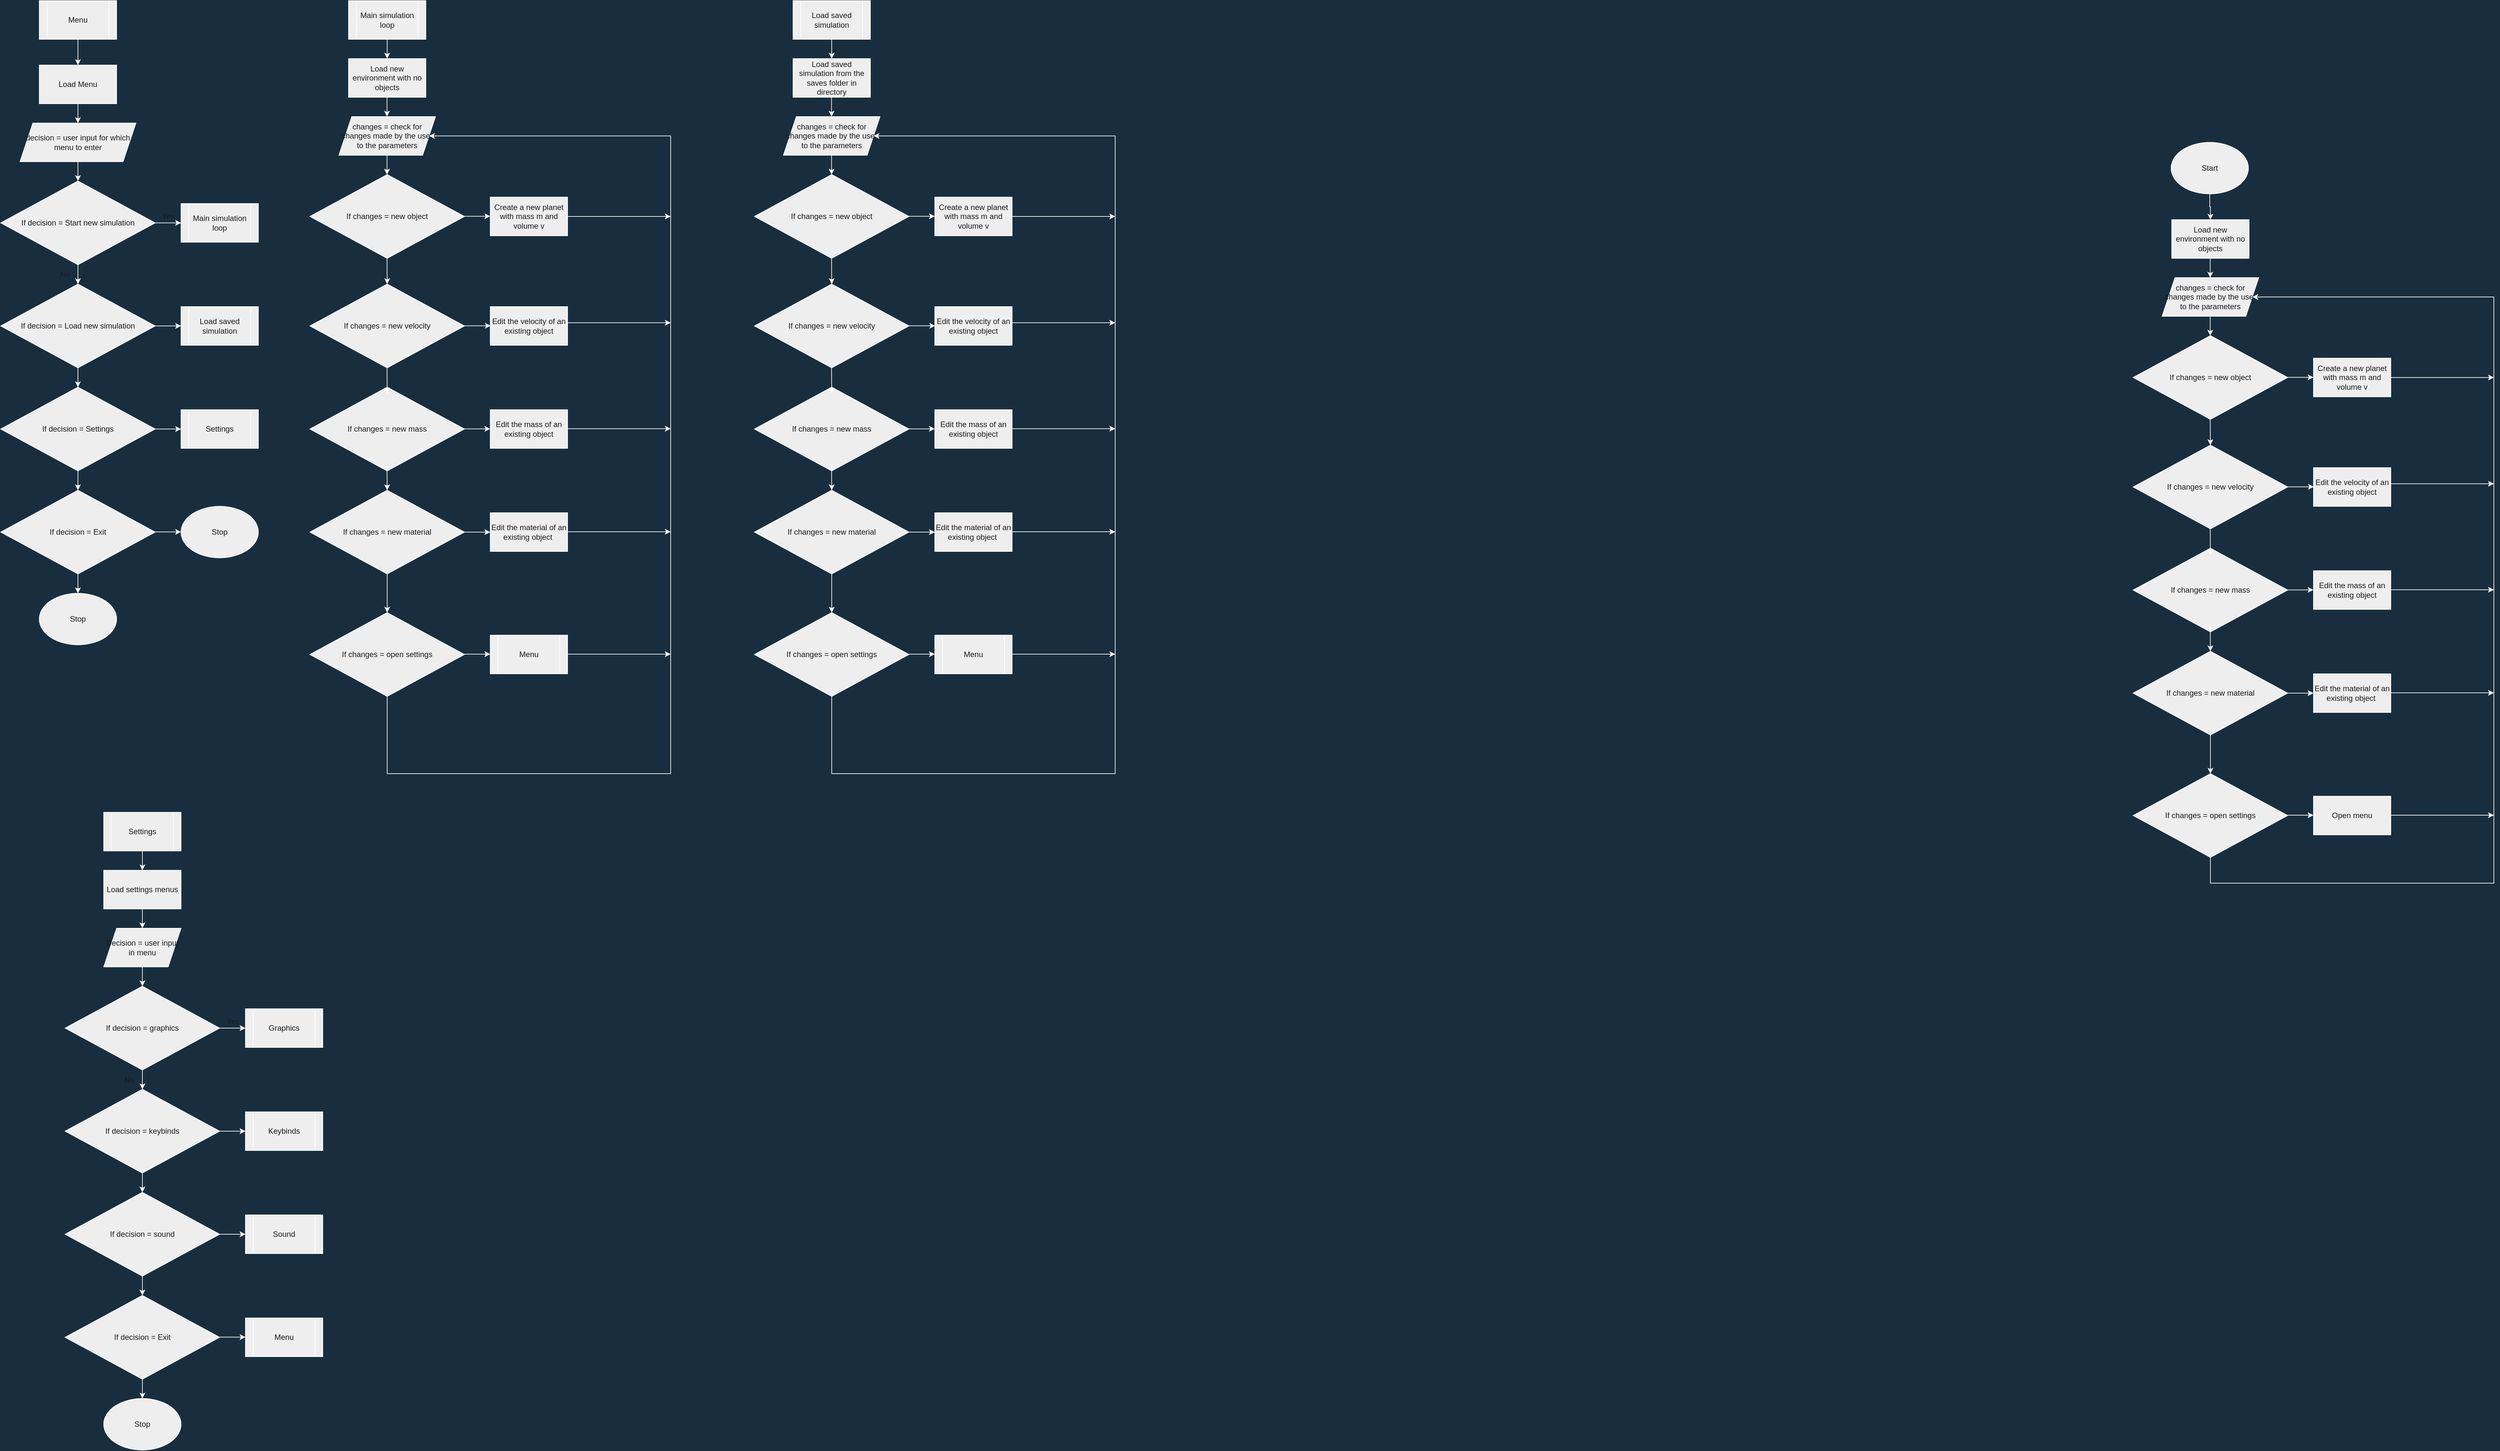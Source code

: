 <mxfile version="21.0.2" type="github">
  <diagram id="bHfhth3OuuMRID4EjOSA" name="Page-1">
    <mxGraphModel dx="1366" dy="750" grid="1" gridSize="10" guides="1" tooltips="1" connect="1" arrows="1" fold="1" page="1" pageScale="1" pageWidth="2339" pageHeight="3300" background="#182E3E" math="0" shadow="0">
      <root>
        <mxCell id="0" />
        <mxCell id="1" parent="0" />
        <mxCell id="kDJT2uJxDYfJFHl3nCD_-2" value="Load Menu" style="whiteSpace=wrap;html=1;labelBackgroundColor=none;fillColor=#EEEEEE;strokeColor=#FFFFFF;fontColor=#1A1A1A;rounded=0;" parent="1" vertex="1">
          <mxGeometry x="140" y="140" width="120" height="60" as="geometry" />
        </mxCell>
        <mxCell id="kDJT2uJxDYfJFHl3nCD_-3" value="" style="endArrow=classic;html=1;rounded=0;exitX=0.5;exitY=1;exitDx=0;exitDy=0;entryX=0.5;entryY=0;entryDx=0;entryDy=0;labelBackgroundColor=none;strokeColor=#FFFFFF;fontColor=default;" parent="1" target="kDJT2uJxDYfJFHl3nCD_-2" edge="1">
          <mxGeometry width="50" height="50" relative="1" as="geometry">
            <mxPoint x="200" y="100" as="sourcePoint" />
            <mxPoint x="540" y="260" as="targetPoint" />
          </mxGeometry>
        </mxCell>
        <mxCell id="kDJT2uJxDYfJFHl3nCD_-5" value="decision = user input for which menu to enter" style="shape=parallelogram;perimeter=parallelogramPerimeter;whiteSpace=wrap;html=1;fixedSize=1;labelBackgroundColor=none;fillColor=#EEEEEE;strokeColor=#FFFFFF;fontColor=#1A1A1A;rounded=0;" parent="1" vertex="1">
          <mxGeometry x="110" y="230" width="180" height="60" as="geometry" />
        </mxCell>
        <mxCell id="kDJT2uJxDYfJFHl3nCD_-6" value="" style="endArrow=classic;html=1;rounded=0;entryX=0.5;entryY=0;entryDx=0;entryDy=0;labelBackgroundColor=none;strokeColor=#FFFFFF;fontColor=default;" parent="1" target="kDJT2uJxDYfJFHl3nCD_-5" edge="1">
          <mxGeometry width="50" height="50" relative="1" as="geometry">
            <mxPoint x="200" y="200" as="sourcePoint" />
            <mxPoint x="250" y="150" as="targetPoint" />
          </mxGeometry>
        </mxCell>
        <mxCell id="kDJT2uJxDYfJFHl3nCD_-7" value="If decision = Start new simulation" style="rhombus;whiteSpace=wrap;html=1;labelBackgroundColor=none;fillColor=#EEEEEE;strokeColor=#FFFFFF;fontColor=#1A1A1A;rounded=0;" parent="1" vertex="1">
          <mxGeometry x="80" y="320" width="240" height="130" as="geometry" />
        </mxCell>
        <mxCell id="kDJT2uJxDYfJFHl3nCD_-8" value="" style="endArrow=classic;html=1;rounded=0;entryX=0.5;entryY=0;entryDx=0;entryDy=0;labelBackgroundColor=none;strokeColor=#FFFFFF;fontColor=default;" parent="1" target="kDJT2uJxDYfJFHl3nCD_-7" edge="1">
          <mxGeometry width="50" height="50" relative="1" as="geometry">
            <mxPoint x="200" y="290" as="sourcePoint" />
            <mxPoint x="320" y="270" as="targetPoint" />
          </mxGeometry>
        </mxCell>
        <mxCell id="kDJT2uJxDYfJFHl3nCD_-10" value="" style="endArrow=classic;html=1;rounded=0;exitX=1;exitY=0.5;exitDx=0;exitDy=0;labelBackgroundColor=none;strokeColor=#FFFFFF;fontColor=default;" parent="1" source="kDJT2uJxDYfJFHl3nCD_-7" edge="1">
          <mxGeometry width="50" height="50" relative="1" as="geometry">
            <mxPoint x="250" y="410" as="sourcePoint" />
            <mxPoint x="360" y="385" as="targetPoint" />
          </mxGeometry>
        </mxCell>
        <mxCell id="kDJT2uJxDYfJFHl3nCD_-11" value="Yes" style="text;html=1;align=center;verticalAlign=middle;resizable=0;points=[];autosize=1;strokeColor=none;fillColor=none;labelBackgroundColor=none;fontColor=#1A1A1A;rounded=0;" parent="1" vertex="1">
          <mxGeometry x="320" y="360" width="40" height="30" as="geometry" />
        </mxCell>
        <mxCell id="kDJT2uJxDYfJFHl3nCD_-12" value="Main simulation loop" style="shape=process;whiteSpace=wrap;html=1;backgroundOutline=1;labelBackgroundColor=none;fillColor=#EEEEEE;strokeColor=#FFFFFF;fontColor=#1A1A1A;rounded=0;" parent="1" vertex="1">
          <mxGeometry x="360" y="355" width="120" height="60" as="geometry" />
        </mxCell>
        <mxCell id="kDJT2uJxDYfJFHl3nCD_-13" value="" style="endArrow=classic;html=1;rounded=0;exitX=0.5;exitY=1;exitDx=0;exitDy=0;labelBackgroundColor=none;strokeColor=#FFFFFF;fontColor=default;" parent="1" source="kDJT2uJxDYfJFHl3nCD_-7" edge="1">
          <mxGeometry width="50" height="50" relative="1" as="geometry">
            <mxPoint x="250" y="470" as="sourcePoint" />
            <mxPoint x="200" y="480" as="targetPoint" />
          </mxGeometry>
        </mxCell>
        <mxCell id="kDJT2uJxDYfJFHl3nCD_-14" value="No" style="text;html=1;strokeColor=none;fillColor=none;align=center;verticalAlign=middle;whiteSpace=wrap;rounded=0;labelBackgroundColor=none;fontColor=#1A1A1A;" parent="1" vertex="1">
          <mxGeometry x="150" y="450" width="60" height="30" as="geometry" />
        </mxCell>
        <mxCell id="kDJT2uJxDYfJFHl3nCD_-15" value="If decision = Load new simulation" style="rhombus;whiteSpace=wrap;html=1;labelBackgroundColor=none;fillColor=#EEEEEE;strokeColor=#FFFFFF;fontColor=#1A1A1A;rounded=0;" parent="1" vertex="1">
          <mxGeometry x="80" y="480" width="240" height="130" as="geometry" />
        </mxCell>
        <mxCell id="kDJT2uJxDYfJFHl3nCD_-17" value="" style="endArrow=classic;html=1;rounded=0;exitX=1;exitY=0.5;exitDx=0;exitDy=0;labelBackgroundColor=none;strokeColor=#FFFFFF;fontColor=default;" parent="1" source="kDJT2uJxDYfJFHl3nCD_-15" edge="1">
          <mxGeometry width="50" height="50" relative="1" as="geometry">
            <mxPoint x="180" y="510" as="sourcePoint" />
            <mxPoint x="360" y="545" as="targetPoint" />
          </mxGeometry>
        </mxCell>
        <mxCell id="kDJT2uJxDYfJFHl3nCD_-18" value="Load saved simulation" style="shape=process;whiteSpace=wrap;html=1;backgroundOutline=1;labelBackgroundColor=none;fillColor=#EEEEEE;strokeColor=#FFFFFF;fontColor=#1A1A1A;rounded=0;" parent="1" vertex="1">
          <mxGeometry x="360" y="515" width="120" height="60" as="geometry" />
        </mxCell>
        <mxCell id="kDJT2uJxDYfJFHl3nCD_-19" value="" style="endArrow=classic;html=1;rounded=0;exitX=0.5;exitY=1;exitDx=0;exitDy=0;labelBackgroundColor=none;strokeColor=#FFFFFF;fontColor=default;" parent="1" source="kDJT2uJxDYfJFHl3nCD_-15" edge="1">
          <mxGeometry width="50" height="50" relative="1" as="geometry">
            <mxPoint x="210" y="620" as="sourcePoint" />
            <mxPoint x="200" y="640" as="targetPoint" />
          </mxGeometry>
        </mxCell>
        <mxCell id="kDJT2uJxDYfJFHl3nCD_-20" value="If decision = Settings" style="rhombus;whiteSpace=wrap;html=1;labelBackgroundColor=none;fillColor=#EEEEEE;strokeColor=#FFFFFF;fontColor=#1A1A1A;rounded=0;" parent="1" vertex="1">
          <mxGeometry x="80" y="640" width="240" height="130" as="geometry" />
        </mxCell>
        <mxCell id="kDJT2uJxDYfJFHl3nCD_-21" value="" style="endArrow=classic;html=1;rounded=0;exitX=1;exitY=0.5;exitDx=0;exitDy=0;labelBackgroundColor=none;strokeColor=#FFFFFF;fontColor=default;" parent="1" source="kDJT2uJxDYfJFHl3nCD_-20" edge="1">
          <mxGeometry width="50" height="50" relative="1" as="geometry">
            <mxPoint x="250" y="590" as="sourcePoint" />
            <mxPoint x="360" y="705" as="targetPoint" />
          </mxGeometry>
        </mxCell>
        <mxCell id="kDJT2uJxDYfJFHl3nCD_-22" value="Menu" style="shape=process;whiteSpace=wrap;html=1;backgroundOutline=1;labelBackgroundColor=none;fillColor=#EEEEEE;strokeColor=#FFFFFF;fontColor=#1A1A1A;rounded=0;" parent="1" vertex="1">
          <mxGeometry x="140" y="40" width="120" height="60" as="geometry" />
        </mxCell>
        <mxCell id="kDJT2uJxDYfJFHl3nCD_-23" value="Settings" style="shape=process;whiteSpace=wrap;html=1;backgroundOutline=1;labelBackgroundColor=none;fillColor=#EEEEEE;strokeColor=#FFFFFF;fontColor=#1A1A1A;rounded=0;" parent="1" vertex="1">
          <mxGeometry x="360" y="675" width="120" height="60" as="geometry" />
        </mxCell>
        <mxCell id="kDJT2uJxDYfJFHl3nCD_-24" value="" style="endArrow=classic;html=1;rounded=0;exitX=0.5;exitY=1;exitDx=0;exitDy=0;labelBackgroundColor=none;strokeColor=#FFFFFF;fontColor=default;" parent="1" source="kDJT2uJxDYfJFHl3nCD_-20" edge="1">
          <mxGeometry width="50" height="50" relative="1" as="geometry">
            <mxPoint x="320" y="770" as="sourcePoint" />
            <mxPoint x="200" y="800" as="targetPoint" />
          </mxGeometry>
        </mxCell>
        <mxCell id="kDJT2uJxDYfJFHl3nCD_-25" value="If decision = Exit" style="rhombus;whiteSpace=wrap;html=1;labelBackgroundColor=none;fillColor=#EEEEEE;strokeColor=#FFFFFF;fontColor=#1A1A1A;rounded=0;" parent="1" vertex="1">
          <mxGeometry x="80" y="800" width="240" height="130" as="geometry" />
        </mxCell>
        <mxCell id="kDJT2uJxDYfJFHl3nCD_-26" value="" style="endArrow=classic;html=1;rounded=0;exitX=1;exitY=0.5;exitDx=0;exitDy=0;labelBackgroundColor=none;strokeColor=#FFFFFF;fontColor=default;" parent="1" edge="1">
          <mxGeometry width="50" height="50" relative="1" as="geometry">
            <mxPoint x="320" y="864.69" as="sourcePoint" />
            <mxPoint x="360" y="864.69" as="targetPoint" />
          </mxGeometry>
        </mxCell>
        <mxCell id="kDJT2uJxDYfJFHl3nCD_-27" value="" style="endArrow=classic;html=1;rounded=0;exitX=0.5;exitY=1;exitDx=0;exitDy=0;labelBackgroundColor=none;strokeColor=#FFFFFF;fontColor=default;" parent="1" source="kDJT2uJxDYfJFHl3nCD_-25" edge="1">
          <mxGeometry width="50" height="50" relative="1" as="geometry">
            <mxPoint x="320" y="1000" as="sourcePoint" />
            <mxPoint x="200" y="960" as="targetPoint" />
          </mxGeometry>
        </mxCell>
        <mxCell id="kDJT2uJxDYfJFHl3nCD_-28" value="Stop" style="ellipse;whiteSpace=wrap;html=1;labelBackgroundColor=none;fillColor=#EEEEEE;strokeColor=#FFFFFF;fontColor=#1A1A1A;rounded=0;" parent="1" vertex="1">
          <mxGeometry x="360" y="825" width="120" height="80" as="geometry" />
        </mxCell>
        <mxCell id="kDJT2uJxDYfJFHl3nCD_-29" value="Stop" style="ellipse;whiteSpace=wrap;html=1;labelBackgroundColor=none;fillColor=#EEEEEE;strokeColor=#FFFFFF;fontColor=#1A1A1A;rounded=0;" parent="1" vertex="1">
          <mxGeometry x="140" y="960" width="120" height="80" as="geometry" />
        </mxCell>
        <mxCell id="kDJT2uJxDYfJFHl3nCD_-30" value="Main simulation loop" style="shape=process;whiteSpace=wrap;html=1;backgroundOutline=1;labelBackgroundColor=none;fillColor=#EEEEEE;strokeColor=#FFFFFF;fontColor=#1A1A1A;rounded=0;" parent="1" vertex="1">
          <mxGeometry x="620" y="40" width="120" height="60" as="geometry" />
        </mxCell>
        <mxCell id="kDJT2uJxDYfJFHl3nCD_-31" value="Load new environment with no objects" style="whiteSpace=wrap;html=1;labelBackgroundColor=none;fillColor=#EEEEEE;strokeColor=#FFFFFF;fontColor=#1A1A1A;rounded=0;" parent="1" vertex="1">
          <mxGeometry x="620" y="130" width="120" height="60" as="geometry" />
        </mxCell>
        <mxCell id="kDJT2uJxDYfJFHl3nCD_-34" value="changes = check for changes made by the user to the parameters" style="shape=parallelogram;perimeter=parallelogramPerimeter;whiteSpace=wrap;html=1;fixedSize=1;labelBackgroundColor=none;fillColor=#EEEEEE;strokeColor=#FFFFFF;fontColor=#1A1A1A;rounded=0;" parent="1" vertex="1">
          <mxGeometry x="605" y="220" width="150" height="60" as="geometry" />
        </mxCell>
        <mxCell id="kDJT2uJxDYfJFHl3nCD_-35" value="If changes = new object" style="rhombus;whiteSpace=wrap;html=1;labelBackgroundColor=none;fillColor=#EEEEEE;strokeColor=#FFFFFF;fontColor=#1A1A1A;rounded=0;" parent="1" vertex="1">
          <mxGeometry x="560" y="310" width="240" height="130" as="geometry" />
        </mxCell>
        <mxCell id="kDJT2uJxDYfJFHl3nCD_-36" value="Create a new planet with mass m and volume v" style="rounded=0;whiteSpace=wrap;html=1;labelBackgroundColor=none;fillColor=#EEEEEE;strokeColor=#FFFFFF;fontColor=#1A1A1A;" parent="1" vertex="1">
          <mxGeometry x="840" y="345" width="120" height="60" as="geometry" />
        </mxCell>
        <mxCell id="kDJT2uJxDYfJFHl3nCD_-37" value="If changes = new mass" style="rhombus;whiteSpace=wrap;html=1;labelBackgroundColor=none;fillColor=#EEEEEE;strokeColor=#FFFFFF;fontColor=#1A1A1A;rounded=0;" parent="1" vertex="1">
          <mxGeometry x="560" y="640" width="240" height="130" as="geometry" />
        </mxCell>
        <mxCell id="kDJT2uJxDYfJFHl3nCD_-38" value="Edit the velocity of an existing object" style="rounded=0;whiteSpace=wrap;html=1;labelBackgroundColor=none;fillColor=#EEEEEE;strokeColor=#FFFFFF;fontColor=#1A1A1A;" parent="1" vertex="1">
          <mxGeometry x="840" y="515" width="120" height="60" as="geometry" />
        </mxCell>
        <mxCell id="bR8AsfsdRCAZW9vsdPxq-1" value="If changes = new velocity" style="rhombus;whiteSpace=wrap;html=1;labelBackgroundColor=none;fillColor=#EEEEEE;strokeColor=#FFFFFF;fontColor=#1A1A1A;rounded=0;" parent="1" vertex="1">
          <mxGeometry x="560" y="480" width="240" height="130" as="geometry" />
        </mxCell>
        <mxCell id="bR8AsfsdRCAZW9vsdPxq-2" value="Edit the mass of an existing object" style="rounded=0;whiteSpace=wrap;html=1;labelBackgroundColor=none;fillColor=#EEEEEE;strokeColor=#FFFFFF;fontColor=#1A1A1A;" parent="1" vertex="1">
          <mxGeometry x="840" y="675" width="120" height="60" as="geometry" />
        </mxCell>
        <mxCell id="bR8AsfsdRCAZW9vsdPxq-3" value="If changes = new material" style="rhombus;whiteSpace=wrap;html=1;labelBackgroundColor=none;fillColor=#EEEEEE;strokeColor=#FFFFFF;fontColor=#1A1A1A;rounded=0;" parent="1" vertex="1">
          <mxGeometry x="560" y="800" width="240" height="130" as="geometry" />
        </mxCell>
        <mxCell id="bR8AsfsdRCAZW9vsdPxq-4" value="Edit the material of an existing object&amp;nbsp;" style="rounded=0;whiteSpace=wrap;html=1;labelBackgroundColor=none;fillColor=#EEEEEE;strokeColor=#FFFFFF;fontColor=#1A1A1A;" parent="1" vertex="1">
          <mxGeometry x="840" y="835" width="120" height="60" as="geometry" />
        </mxCell>
        <mxCell id="bR8AsfsdRCAZW9vsdPxq-5" value="" style="endArrow=classic;html=1;rounded=0;exitX=0.5;exitY=1;exitDx=0;exitDy=0;entryX=0.5;entryY=0;entryDx=0;entryDy=0;labelBackgroundColor=none;strokeColor=#FFFFFF;fontColor=default;" parent="1" source="kDJT2uJxDYfJFHl3nCD_-30" target="kDJT2uJxDYfJFHl3nCD_-31" edge="1">
          <mxGeometry width="50" height="50" relative="1" as="geometry">
            <mxPoint x="660" y="260" as="sourcePoint" />
            <mxPoint x="710" y="210" as="targetPoint" />
          </mxGeometry>
        </mxCell>
        <mxCell id="bR8AsfsdRCAZW9vsdPxq-6" value="" style="endArrow=classic;html=1;rounded=0;exitX=0.5;exitY=1;exitDx=0;exitDy=0;entryX=0.5;entryY=0;entryDx=0;entryDy=0;labelBackgroundColor=none;strokeColor=#FFFFFF;fontColor=default;" parent="1" edge="1">
          <mxGeometry width="50" height="50" relative="1" as="geometry">
            <mxPoint x="679.71" y="190" as="sourcePoint" />
            <mxPoint x="679.71" y="220" as="targetPoint" />
          </mxGeometry>
        </mxCell>
        <mxCell id="bR8AsfsdRCAZW9vsdPxq-15" value="" style="endArrow=classic;html=1;rounded=0;exitX=0.5;exitY=1;exitDx=0;exitDy=0;entryX=0.5;entryY=0;entryDx=0;entryDy=0;labelBackgroundColor=none;strokeColor=#FFFFFF;fontColor=default;" parent="1" edge="1">
          <mxGeometry width="50" height="50" relative="1" as="geometry">
            <mxPoint x="679.71" y="280" as="sourcePoint" />
            <mxPoint x="679.71" y="310" as="targetPoint" />
          </mxGeometry>
        </mxCell>
        <mxCell id="bR8AsfsdRCAZW9vsdPxq-16" value="" style="endArrow=classic;html=1;rounded=0;exitX=0.5;exitY=1;exitDx=0;exitDy=0;entryX=0.5;entryY=0;entryDx=0;entryDy=0;labelBackgroundColor=none;strokeColor=#FFFFFF;fontColor=default;" parent="1" target="bR8AsfsdRCAZW9vsdPxq-1" edge="1">
          <mxGeometry width="50" height="50" relative="1" as="geometry">
            <mxPoint x="679.71" y="440" as="sourcePoint" />
            <mxPoint x="679.71" y="470" as="targetPoint" />
          </mxGeometry>
        </mxCell>
        <mxCell id="bR8AsfsdRCAZW9vsdPxq-23" value="" style="endArrow=classic;html=1;rounded=0;exitX=0.5;exitY=1;exitDx=0;exitDy=0;entryX=0.5;entryY=0;entryDx=0;entryDy=0;labelBackgroundColor=none;strokeColor=#FFFFFF;fontColor=default;" parent="1" edge="1">
          <mxGeometry width="50" height="50" relative="1" as="geometry">
            <mxPoint x="679.71" y="610" as="sourcePoint" />
            <mxPoint x="680" y="650" as="targetPoint" />
          </mxGeometry>
        </mxCell>
        <mxCell id="bR8AsfsdRCAZW9vsdPxq-24" value="" style="endArrow=classic;html=1;rounded=0;exitX=0.5;exitY=1;exitDx=0;exitDy=0;entryX=0.5;entryY=0;entryDx=0;entryDy=0;labelBackgroundColor=none;strokeColor=#FFFFFF;fontColor=default;" parent="1" edge="1">
          <mxGeometry width="50" height="50" relative="1" as="geometry">
            <mxPoint x="679.71" y="760" as="sourcePoint" />
            <mxPoint x="680" y="800" as="targetPoint" />
          </mxGeometry>
        </mxCell>
        <mxCell id="bR8AsfsdRCAZW9vsdPxq-25" value="" style="endArrow=classic;html=1;rounded=0;exitX=0.5;exitY=1;exitDx=0;exitDy=0;entryX=0;entryY=0.5;entryDx=0;entryDy=0;labelBackgroundColor=none;strokeColor=#FFFFFF;fontColor=default;" parent="1" target="bR8AsfsdRCAZW9vsdPxq-4" edge="1">
          <mxGeometry width="50" height="50" relative="1" as="geometry">
            <mxPoint x="799.37" y="865" as="sourcePoint" />
            <mxPoint x="799.66" y="905" as="targetPoint" />
          </mxGeometry>
        </mxCell>
        <mxCell id="bR8AsfsdRCAZW9vsdPxq-26" value="" style="endArrow=classic;html=1;rounded=0;exitX=0.5;exitY=1;exitDx=0;exitDy=0;entryX=0;entryY=0.5;entryDx=0;entryDy=0;labelBackgroundColor=none;strokeColor=#FFFFFF;fontColor=default;" parent="1" edge="1">
          <mxGeometry width="50" height="50" relative="1" as="geometry">
            <mxPoint x="799.37" y="704.69" as="sourcePoint" />
            <mxPoint x="840" y="704.69" as="targetPoint" />
          </mxGeometry>
        </mxCell>
        <mxCell id="bR8AsfsdRCAZW9vsdPxq-27" value="" style="endArrow=classic;html=1;rounded=0;exitX=0.5;exitY=1;exitDx=0;exitDy=0;entryX=0;entryY=0.5;entryDx=0;entryDy=0;labelBackgroundColor=none;strokeColor=#FFFFFF;fontColor=default;" parent="1" edge="1">
          <mxGeometry width="50" height="50" relative="1" as="geometry">
            <mxPoint x="800" y="544.69" as="sourcePoint" />
            <mxPoint x="840.63" y="544.69" as="targetPoint" />
          </mxGeometry>
        </mxCell>
        <mxCell id="bR8AsfsdRCAZW9vsdPxq-28" value="" style="endArrow=classic;html=1;rounded=0;exitX=0.5;exitY=1;exitDx=0;exitDy=0;entryX=0;entryY=0.5;entryDx=0;entryDy=0;labelBackgroundColor=none;strokeColor=#FFFFFF;fontColor=default;" parent="1" edge="1">
          <mxGeometry width="50" height="50" relative="1" as="geometry">
            <mxPoint x="799.37" y="374.69" as="sourcePoint" />
            <mxPoint x="840" y="374.69" as="targetPoint" />
          </mxGeometry>
        </mxCell>
        <mxCell id="bR8AsfsdRCAZW9vsdPxq-29" value="" style="endArrow=classic;html=1;rounded=0;entryX=1;entryY=0.5;entryDx=0;entryDy=0;labelBackgroundColor=none;strokeColor=#FFFFFF;fontColor=default;exitX=0.5;exitY=1;exitDx=0;exitDy=0;" parent="1" source="bR8AsfsdRCAZW9vsdPxq-34" target="kDJT2uJxDYfJFHl3nCD_-34" edge="1">
          <mxGeometry width="50" height="50" relative="1" as="geometry">
            <mxPoint x="680" y="1180" as="sourcePoint" />
            <mxPoint x="1120" y="250" as="targetPoint" />
            <Array as="points">
              <mxPoint x="680" y="1240" />
              <mxPoint x="1120" y="1240" />
              <mxPoint x="1120" y="250" />
            </Array>
          </mxGeometry>
        </mxCell>
        <mxCell id="bR8AsfsdRCAZW9vsdPxq-30" value="" style="endArrow=classic;html=1;rounded=0;exitX=1;exitY=0.5;exitDx=0;exitDy=0;labelBackgroundColor=none;strokeColor=#FFFFFF;fontColor=default;" parent="1" source="kDJT2uJxDYfJFHl3nCD_-36" edge="1">
          <mxGeometry width="50" height="50" relative="1" as="geometry">
            <mxPoint x="970" y="470" as="sourcePoint" />
            <mxPoint x="1120" y="375" as="targetPoint" />
          </mxGeometry>
        </mxCell>
        <mxCell id="bR8AsfsdRCAZW9vsdPxq-31" value="" style="endArrow=classic;html=1;rounded=0;exitX=1;exitY=0.5;exitDx=0;exitDy=0;labelBackgroundColor=none;strokeColor=#FFFFFF;fontColor=default;" parent="1" edge="1">
          <mxGeometry width="50" height="50" relative="1" as="geometry">
            <mxPoint x="960" y="540" as="sourcePoint" />
            <mxPoint x="1120" y="540" as="targetPoint" />
          </mxGeometry>
        </mxCell>
        <mxCell id="bR8AsfsdRCAZW9vsdPxq-32" value="" style="endArrow=classic;html=1;rounded=0;exitX=1;exitY=0.5;exitDx=0;exitDy=0;labelBackgroundColor=none;strokeColor=#FFFFFF;fontColor=default;" parent="1" edge="1">
          <mxGeometry width="50" height="50" relative="1" as="geometry">
            <mxPoint x="960" y="704.5" as="sourcePoint" />
            <mxPoint x="1120" y="704.5" as="targetPoint" />
          </mxGeometry>
        </mxCell>
        <mxCell id="bR8AsfsdRCAZW9vsdPxq-33" value="" style="endArrow=classic;html=1;rounded=0;exitX=1;exitY=0.5;exitDx=0;exitDy=0;labelBackgroundColor=none;strokeColor=#FFFFFF;fontColor=default;" parent="1" edge="1">
          <mxGeometry width="50" height="50" relative="1" as="geometry">
            <mxPoint x="960" y="864.5" as="sourcePoint" />
            <mxPoint x="1120" y="864.5" as="targetPoint" />
          </mxGeometry>
        </mxCell>
        <mxCell id="bR8AsfsdRCAZW9vsdPxq-34" value="If changes = open settings" style="rhombus;whiteSpace=wrap;html=1;labelBackgroundColor=none;fillColor=#EEEEEE;strokeColor=#FFFFFF;fontColor=#1A1A1A;rounded=0;" parent="1" vertex="1">
          <mxGeometry x="560" y="990" width="240" height="130" as="geometry" />
        </mxCell>
        <mxCell id="bR8AsfsdRCAZW9vsdPxq-35" value="" style="endArrow=classic;html=1;rounded=0;strokeColor=#FFFFFF;fontColor=default;exitX=0.5;exitY=1;exitDx=0;exitDy=0;entryX=0.5;entryY=0;entryDx=0;entryDy=0;labelBackgroundColor=none;" parent="1" source="bR8AsfsdRCAZW9vsdPxq-3" target="bR8AsfsdRCAZW9vsdPxq-34" edge="1">
          <mxGeometry width="50" height="50" relative="1" as="geometry">
            <mxPoint x="710" y="1000" as="sourcePoint" />
            <mxPoint x="760" y="950" as="targetPoint" />
          </mxGeometry>
        </mxCell>
        <mxCell id="bR8AsfsdRCAZW9vsdPxq-37" value="Menu" style="shape=process;whiteSpace=wrap;html=1;backgroundOutline=1;strokeColor=#FFFFFF;fontColor=#1A1A1A;fillColor=#EEEEEE;rounded=0;labelBackgroundColor=none;" parent="1" vertex="1">
          <mxGeometry x="840" y="1025" width="120" height="60" as="geometry" />
        </mxCell>
        <mxCell id="bR8AsfsdRCAZW9vsdPxq-38" value="" style="endArrow=classic;html=1;rounded=0;exitX=0.5;exitY=1;exitDx=0;exitDy=0;entryX=0;entryY=0.5;entryDx=0;entryDy=0;labelBackgroundColor=none;strokeColor=#FFFFFF;fontColor=default;" parent="1" edge="1">
          <mxGeometry width="50" height="50" relative="1" as="geometry">
            <mxPoint x="799.37" y="1054.52" as="sourcePoint" />
            <mxPoint x="840" y="1054.52" as="targetPoint" />
          </mxGeometry>
        </mxCell>
        <mxCell id="bR8AsfsdRCAZW9vsdPxq-39" value="" style="endArrow=classic;html=1;rounded=0;exitX=1;exitY=0.5;exitDx=0;exitDy=0;labelBackgroundColor=none;strokeColor=#FFFFFF;fontColor=default;" parent="1" edge="1">
          <mxGeometry width="50" height="50" relative="1" as="geometry">
            <mxPoint x="960" y="1054.52" as="sourcePoint" />
            <mxPoint x="1120" y="1054.52" as="targetPoint" />
          </mxGeometry>
        </mxCell>
        <mxCell id="bR8AsfsdRCAZW9vsdPxq-40" value="Load saved simulation" style="shape=process;whiteSpace=wrap;html=1;backgroundOutline=1;labelBackgroundColor=none;fillColor=#EEEEEE;strokeColor=#FFFFFF;fontColor=#1A1A1A;rounded=0;" parent="1" vertex="1">
          <mxGeometry x="1310" y="40" width="120" height="60" as="geometry" />
        </mxCell>
        <mxCell id="bR8AsfsdRCAZW9vsdPxq-41" value="Load saved simulation from the saves folder in directory" style="whiteSpace=wrap;html=1;labelBackgroundColor=none;fillColor=#EEEEEE;strokeColor=#FFFFFF;fontColor=#1A1A1A;rounded=0;" parent="1" vertex="1">
          <mxGeometry x="1310" y="130" width="120" height="60" as="geometry" />
        </mxCell>
        <mxCell id="bR8AsfsdRCAZW9vsdPxq-42" value="changes = check for changes made by the user to the parameters" style="shape=parallelogram;perimeter=parallelogramPerimeter;whiteSpace=wrap;html=1;fixedSize=1;labelBackgroundColor=none;fillColor=#EEEEEE;strokeColor=#FFFFFF;fontColor=#1A1A1A;rounded=0;" parent="1" vertex="1">
          <mxGeometry x="1295" y="220" width="150" height="60" as="geometry" />
        </mxCell>
        <mxCell id="bR8AsfsdRCAZW9vsdPxq-43" value="If changes = new object" style="rhombus;whiteSpace=wrap;html=1;labelBackgroundColor=none;fillColor=#EEEEEE;strokeColor=#FFFFFF;fontColor=#1A1A1A;rounded=0;" parent="1" vertex="1">
          <mxGeometry x="1250" y="310" width="240" height="130" as="geometry" />
        </mxCell>
        <mxCell id="bR8AsfsdRCAZW9vsdPxq-44" value="Create a new planet with mass m and volume v" style="rounded=0;whiteSpace=wrap;html=1;labelBackgroundColor=none;fillColor=#EEEEEE;strokeColor=#FFFFFF;fontColor=#1A1A1A;" parent="1" vertex="1">
          <mxGeometry x="1530" y="345" width="120" height="60" as="geometry" />
        </mxCell>
        <mxCell id="bR8AsfsdRCAZW9vsdPxq-45" value="If changes = new mass" style="rhombus;whiteSpace=wrap;html=1;labelBackgroundColor=none;fillColor=#EEEEEE;strokeColor=#FFFFFF;fontColor=#1A1A1A;rounded=0;" parent="1" vertex="1">
          <mxGeometry x="1250" y="640" width="240" height="130" as="geometry" />
        </mxCell>
        <mxCell id="bR8AsfsdRCAZW9vsdPxq-46" value="Edit the velocity of an existing object" style="rounded=0;whiteSpace=wrap;html=1;labelBackgroundColor=none;fillColor=#EEEEEE;strokeColor=#FFFFFF;fontColor=#1A1A1A;" parent="1" vertex="1">
          <mxGeometry x="1530" y="515" width="120" height="60" as="geometry" />
        </mxCell>
        <mxCell id="bR8AsfsdRCAZW9vsdPxq-47" value="If changes = new velocity" style="rhombus;whiteSpace=wrap;html=1;labelBackgroundColor=none;fillColor=#EEEEEE;strokeColor=#FFFFFF;fontColor=#1A1A1A;rounded=0;" parent="1" vertex="1">
          <mxGeometry x="1250" y="480" width="240" height="130" as="geometry" />
        </mxCell>
        <mxCell id="bR8AsfsdRCAZW9vsdPxq-48" value="Edit the mass of an existing object" style="rounded=0;whiteSpace=wrap;html=1;labelBackgroundColor=none;fillColor=#EEEEEE;strokeColor=#FFFFFF;fontColor=#1A1A1A;" parent="1" vertex="1">
          <mxGeometry x="1530" y="675" width="120" height="60" as="geometry" />
        </mxCell>
        <mxCell id="bR8AsfsdRCAZW9vsdPxq-49" value="If changes = new material" style="rhombus;whiteSpace=wrap;html=1;labelBackgroundColor=none;fillColor=#EEEEEE;strokeColor=#FFFFFF;fontColor=#1A1A1A;rounded=0;" parent="1" vertex="1">
          <mxGeometry x="1250" y="800" width="240" height="130" as="geometry" />
        </mxCell>
        <mxCell id="bR8AsfsdRCAZW9vsdPxq-50" value="Edit the material of an existing object&amp;nbsp;" style="rounded=0;whiteSpace=wrap;html=1;labelBackgroundColor=none;fillColor=#EEEEEE;strokeColor=#FFFFFF;fontColor=#1A1A1A;" parent="1" vertex="1">
          <mxGeometry x="1530" y="835" width="120" height="60" as="geometry" />
        </mxCell>
        <mxCell id="bR8AsfsdRCAZW9vsdPxq-51" value="" style="endArrow=classic;html=1;rounded=0;exitX=0.5;exitY=1;exitDx=0;exitDy=0;entryX=0.5;entryY=0;entryDx=0;entryDy=0;labelBackgroundColor=none;strokeColor=#FFFFFF;fontColor=default;" parent="1" source="bR8AsfsdRCAZW9vsdPxq-40" target="bR8AsfsdRCAZW9vsdPxq-41" edge="1">
          <mxGeometry width="50" height="50" relative="1" as="geometry">
            <mxPoint x="1350" y="260" as="sourcePoint" />
            <mxPoint x="1400" y="210" as="targetPoint" />
          </mxGeometry>
        </mxCell>
        <mxCell id="bR8AsfsdRCAZW9vsdPxq-52" value="" style="endArrow=classic;html=1;rounded=0;exitX=0.5;exitY=1;exitDx=0;exitDy=0;entryX=0.5;entryY=0;entryDx=0;entryDy=0;labelBackgroundColor=none;strokeColor=#FFFFFF;fontColor=default;" parent="1" edge="1">
          <mxGeometry width="50" height="50" relative="1" as="geometry">
            <mxPoint x="1369.71" y="190" as="sourcePoint" />
            <mxPoint x="1369.71" y="220" as="targetPoint" />
          </mxGeometry>
        </mxCell>
        <mxCell id="bR8AsfsdRCAZW9vsdPxq-53" value="" style="endArrow=classic;html=1;rounded=0;exitX=0.5;exitY=1;exitDx=0;exitDy=0;entryX=0.5;entryY=0;entryDx=0;entryDy=0;labelBackgroundColor=none;strokeColor=#FFFFFF;fontColor=default;" parent="1" edge="1">
          <mxGeometry width="50" height="50" relative="1" as="geometry">
            <mxPoint x="1369.71" y="280" as="sourcePoint" />
            <mxPoint x="1369.71" y="310" as="targetPoint" />
          </mxGeometry>
        </mxCell>
        <mxCell id="bR8AsfsdRCAZW9vsdPxq-54" value="" style="endArrow=classic;html=1;rounded=0;exitX=0.5;exitY=1;exitDx=0;exitDy=0;entryX=0.5;entryY=0;entryDx=0;entryDy=0;labelBackgroundColor=none;strokeColor=#FFFFFF;fontColor=default;" parent="1" target="bR8AsfsdRCAZW9vsdPxq-47" edge="1">
          <mxGeometry width="50" height="50" relative="1" as="geometry">
            <mxPoint x="1369.71" y="440" as="sourcePoint" />
            <mxPoint x="1369.71" y="470" as="targetPoint" />
          </mxGeometry>
        </mxCell>
        <mxCell id="bR8AsfsdRCAZW9vsdPxq-55" value="" style="endArrow=classic;html=1;rounded=0;exitX=0.5;exitY=1;exitDx=0;exitDy=0;entryX=0.5;entryY=0;entryDx=0;entryDy=0;labelBackgroundColor=none;strokeColor=#FFFFFF;fontColor=default;" parent="1" edge="1">
          <mxGeometry width="50" height="50" relative="1" as="geometry">
            <mxPoint x="1369.71" y="610" as="sourcePoint" />
            <mxPoint x="1370" y="650" as="targetPoint" />
          </mxGeometry>
        </mxCell>
        <mxCell id="bR8AsfsdRCAZW9vsdPxq-56" value="" style="endArrow=classic;html=1;rounded=0;exitX=0.5;exitY=1;exitDx=0;exitDy=0;entryX=0.5;entryY=0;entryDx=0;entryDy=0;labelBackgroundColor=none;strokeColor=#FFFFFF;fontColor=default;" parent="1" edge="1">
          <mxGeometry width="50" height="50" relative="1" as="geometry">
            <mxPoint x="1369.71" y="760" as="sourcePoint" />
            <mxPoint x="1370" y="800" as="targetPoint" />
          </mxGeometry>
        </mxCell>
        <mxCell id="bR8AsfsdRCAZW9vsdPxq-57" value="" style="endArrow=classic;html=1;rounded=0;exitX=0.5;exitY=1;exitDx=0;exitDy=0;entryX=0;entryY=0.5;entryDx=0;entryDy=0;labelBackgroundColor=none;strokeColor=#FFFFFF;fontColor=default;" parent="1" target="bR8AsfsdRCAZW9vsdPxq-50" edge="1">
          <mxGeometry width="50" height="50" relative="1" as="geometry">
            <mxPoint x="1489.37" y="865" as="sourcePoint" />
            <mxPoint x="1489.66" y="905" as="targetPoint" />
          </mxGeometry>
        </mxCell>
        <mxCell id="bR8AsfsdRCAZW9vsdPxq-58" value="" style="endArrow=classic;html=1;rounded=0;exitX=0.5;exitY=1;exitDx=0;exitDy=0;entryX=0;entryY=0.5;entryDx=0;entryDy=0;labelBackgroundColor=none;strokeColor=#FFFFFF;fontColor=default;" parent="1" edge="1">
          <mxGeometry width="50" height="50" relative="1" as="geometry">
            <mxPoint x="1489.37" y="704.69" as="sourcePoint" />
            <mxPoint x="1530" y="704.69" as="targetPoint" />
          </mxGeometry>
        </mxCell>
        <mxCell id="bR8AsfsdRCAZW9vsdPxq-59" value="" style="endArrow=classic;html=1;rounded=0;exitX=0.5;exitY=1;exitDx=0;exitDy=0;entryX=0;entryY=0.5;entryDx=0;entryDy=0;labelBackgroundColor=none;strokeColor=#FFFFFF;fontColor=default;" parent="1" edge="1">
          <mxGeometry width="50" height="50" relative="1" as="geometry">
            <mxPoint x="1490" y="544.69" as="sourcePoint" />
            <mxPoint x="1530.63" y="544.69" as="targetPoint" />
          </mxGeometry>
        </mxCell>
        <mxCell id="bR8AsfsdRCAZW9vsdPxq-60" value="" style="endArrow=classic;html=1;rounded=0;exitX=0.5;exitY=1;exitDx=0;exitDy=0;entryX=0;entryY=0.5;entryDx=0;entryDy=0;labelBackgroundColor=none;strokeColor=#FFFFFF;fontColor=default;" parent="1" edge="1">
          <mxGeometry width="50" height="50" relative="1" as="geometry">
            <mxPoint x="1489.37" y="374.69" as="sourcePoint" />
            <mxPoint x="1530" y="374.69" as="targetPoint" />
          </mxGeometry>
        </mxCell>
        <mxCell id="bR8AsfsdRCAZW9vsdPxq-61" value="" style="endArrow=classic;html=1;rounded=0;entryX=1;entryY=0.5;entryDx=0;entryDy=0;labelBackgroundColor=none;strokeColor=#FFFFFF;fontColor=default;exitX=0.5;exitY=1;exitDx=0;exitDy=0;" parent="1" source="bR8AsfsdRCAZW9vsdPxq-66" target="bR8AsfsdRCAZW9vsdPxq-42" edge="1">
          <mxGeometry width="50" height="50" relative="1" as="geometry">
            <mxPoint x="1370" y="1180" as="sourcePoint" />
            <mxPoint x="1810" y="250" as="targetPoint" />
            <Array as="points">
              <mxPoint x="1370" y="1240" />
              <mxPoint x="1810" y="1240" />
              <mxPoint x="1810" y="250" />
            </Array>
          </mxGeometry>
        </mxCell>
        <mxCell id="bR8AsfsdRCAZW9vsdPxq-62" value="" style="endArrow=classic;html=1;rounded=0;exitX=1;exitY=0.5;exitDx=0;exitDy=0;labelBackgroundColor=none;strokeColor=#FFFFFF;fontColor=default;" parent="1" source="bR8AsfsdRCAZW9vsdPxq-44" edge="1">
          <mxGeometry width="50" height="50" relative="1" as="geometry">
            <mxPoint x="1660" y="470" as="sourcePoint" />
            <mxPoint x="1810" y="375" as="targetPoint" />
          </mxGeometry>
        </mxCell>
        <mxCell id="bR8AsfsdRCAZW9vsdPxq-63" value="" style="endArrow=classic;html=1;rounded=0;exitX=1;exitY=0.5;exitDx=0;exitDy=0;labelBackgroundColor=none;strokeColor=#FFFFFF;fontColor=default;" parent="1" edge="1">
          <mxGeometry width="50" height="50" relative="1" as="geometry">
            <mxPoint x="1650" y="540" as="sourcePoint" />
            <mxPoint x="1810" y="540" as="targetPoint" />
          </mxGeometry>
        </mxCell>
        <mxCell id="bR8AsfsdRCAZW9vsdPxq-64" value="" style="endArrow=classic;html=1;rounded=0;exitX=1;exitY=0.5;exitDx=0;exitDy=0;labelBackgroundColor=none;strokeColor=#FFFFFF;fontColor=default;" parent="1" edge="1">
          <mxGeometry width="50" height="50" relative="1" as="geometry">
            <mxPoint x="1650" y="704.5" as="sourcePoint" />
            <mxPoint x="1810" y="704.5" as="targetPoint" />
          </mxGeometry>
        </mxCell>
        <mxCell id="bR8AsfsdRCAZW9vsdPxq-65" value="" style="endArrow=classic;html=1;rounded=0;exitX=1;exitY=0.5;exitDx=0;exitDy=0;labelBackgroundColor=none;strokeColor=#FFFFFF;fontColor=default;" parent="1" edge="1">
          <mxGeometry width="50" height="50" relative="1" as="geometry">
            <mxPoint x="1650" y="864.5" as="sourcePoint" />
            <mxPoint x="1810" y="864.5" as="targetPoint" />
          </mxGeometry>
        </mxCell>
        <mxCell id="bR8AsfsdRCAZW9vsdPxq-66" value="If changes = open settings" style="rhombus;whiteSpace=wrap;html=1;labelBackgroundColor=none;fillColor=#EEEEEE;strokeColor=#FFFFFF;fontColor=#1A1A1A;rounded=0;" parent="1" vertex="1">
          <mxGeometry x="1250" y="990" width="240" height="130" as="geometry" />
        </mxCell>
        <mxCell id="bR8AsfsdRCAZW9vsdPxq-67" value="" style="endArrow=classic;html=1;rounded=0;strokeColor=#FFFFFF;fontColor=default;exitX=0.5;exitY=1;exitDx=0;exitDy=0;entryX=0.5;entryY=0;entryDx=0;entryDy=0;labelBackgroundColor=none;" parent="1" source="bR8AsfsdRCAZW9vsdPxq-49" target="bR8AsfsdRCAZW9vsdPxq-66" edge="1">
          <mxGeometry width="50" height="50" relative="1" as="geometry">
            <mxPoint x="1400" y="1000" as="sourcePoint" />
            <mxPoint x="1450" y="950" as="targetPoint" />
          </mxGeometry>
        </mxCell>
        <mxCell id="bR8AsfsdRCAZW9vsdPxq-68" value="Menu" style="shape=process;whiteSpace=wrap;html=1;backgroundOutline=1;strokeColor=#FFFFFF;fontColor=#1A1A1A;fillColor=#EEEEEE;rounded=0;labelBackgroundColor=none;" parent="1" vertex="1">
          <mxGeometry x="1530" y="1025" width="120" height="60" as="geometry" />
        </mxCell>
        <mxCell id="bR8AsfsdRCAZW9vsdPxq-69" value="" style="endArrow=classic;html=1;rounded=0;exitX=0.5;exitY=1;exitDx=0;exitDy=0;entryX=0;entryY=0.5;entryDx=0;entryDy=0;labelBackgroundColor=none;strokeColor=#FFFFFF;fontColor=default;" parent="1" edge="1">
          <mxGeometry width="50" height="50" relative="1" as="geometry">
            <mxPoint x="1489.37" y="1054.52" as="sourcePoint" />
            <mxPoint x="1530" y="1054.52" as="targetPoint" />
          </mxGeometry>
        </mxCell>
        <mxCell id="bR8AsfsdRCAZW9vsdPxq-70" value="" style="endArrow=classic;html=1;rounded=0;exitX=1;exitY=0.5;exitDx=0;exitDy=0;labelBackgroundColor=none;strokeColor=#FFFFFF;fontColor=default;" parent="1" edge="1">
          <mxGeometry width="50" height="50" relative="1" as="geometry">
            <mxPoint x="1650" y="1054.52" as="sourcePoint" />
            <mxPoint x="1810" y="1054.52" as="targetPoint" />
          </mxGeometry>
        </mxCell>
        <mxCell id="bR8AsfsdRCAZW9vsdPxq-95" style="edgeStyle=orthogonalEdgeStyle;rounded=0;orthogonalLoop=1;jettySize=auto;html=1;entryX=0.5;entryY=0;entryDx=0;entryDy=0;strokeColor=#FFFFFF;fontColor=default;labelBackgroundColor=none;" parent="1" source="bR8AsfsdRCAZW9vsdPxq-71" target="bR8AsfsdRCAZW9vsdPxq-72" edge="1">
          <mxGeometry relative="1" as="geometry" />
        </mxCell>
        <mxCell id="bR8AsfsdRCAZW9vsdPxq-71" value="Settings" style="shape=process;whiteSpace=wrap;html=1;backgroundOutline=1;labelBackgroundColor=none;fillColor=#EEEEEE;strokeColor=#FFFFFF;fontColor=#1A1A1A;" parent="1" vertex="1">
          <mxGeometry x="240" y="1300" width="120" height="60" as="geometry" />
        </mxCell>
        <mxCell id="bR8AsfsdRCAZW9vsdPxq-94" style="edgeStyle=orthogonalEdgeStyle;rounded=0;orthogonalLoop=1;jettySize=auto;html=1;strokeColor=#FFFFFF;fontColor=default;labelBackgroundColor=none;" parent="1" source="bR8AsfsdRCAZW9vsdPxq-72" target="bR8AsfsdRCAZW9vsdPxq-73" edge="1">
          <mxGeometry relative="1" as="geometry" />
        </mxCell>
        <mxCell id="bR8AsfsdRCAZW9vsdPxq-72" value="Load settings menus" style="rounded=0;whiteSpace=wrap;html=1;strokeColor=#FFFFFF;fontColor=#1A1A1A;fillColor=#EEEEEE;labelBackgroundColor=none;" parent="1" vertex="1">
          <mxGeometry x="240" y="1390" width="120" height="60" as="geometry" />
        </mxCell>
        <mxCell id="bR8AsfsdRCAZW9vsdPxq-73" value="Decision = user input in menu" style="shape=parallelogram;perimeter=parallelogramPerimeter;whiteSpace=wrap;html=1;fixedSize=1;strokeColor=#FFFFFF;fontColor=#1A1A1A;fillColor=#EEEEEE;labelBackgroundColor=none;" parent="1" vertex="1">
          <mxGeometry x="240" y="1480" width="120" height="60" as="geometry" />
        </mxCell>
        <mxCell id="bR8AsfsdRCAZW9vsdPxq-74" value="If decision = graphics" style="rhombus;whiteSpace=wrap;html=1;labelBackgroundColor=none;fillColor=#EEEEEE;strokeColor=#FFFFFF;fontColor=#1A1A1A;rounded=0;" parent="1" vertex="1">
          <mxGeometry x="180" y="1570" width="240" height="130" as="geometry" />
        </mxCell>
        <mxCell id="bR8AsfsdRCAZW9vsdPxq-75" value="" style="endArrow=classic;html=1;rounded=0;entryX=0.5;entryY=0;entryDx=0;entryDy=0;labelBackgroundColor=none;strokeColor=#FFFFFF;fontColor=default;" parent="1" target="bR8AsfsdRCAZW9vsdPxq-74" edge="1">
          <mxGeometry width="50" height="50" relative="1" as="geometry">
            <mxPoint x="300" y="1540" as="sourcePoint" />
            <mxPoint x="420" y="1520" as="targetPoint" />
          </mxGeometry>
        </mxCell>
        <mxCell id="bR8AsfsdRCAZW9vsdPxq-76" value="" style="endArrow=classic;html=1;rounded=0;exitX=1;exitY=0.5;exitDx=0;exitDy=0;labelBackgroundColor=none;strokeColor=#FFFFFF;fontColor=default;" parent="1" source="bR8AsfsdRCAZW9vsdPxq-74" edge="1">
          <mxGeometry width="50" height="50" relative="1" as="geometry">
            <mxPoint x="350" y="1660" as="sourcePoint" />
            <mxPoint x="460" y="1635" as="targetPoint" />
          </mxGeometry>
        </mxCell>
        <mxCell id="bR8AsfsdRCAZW9vsdPxq-77" value="Yes" style="text;html=1;align=center;verticalAlign=middle;resizable=0;points=[];autosize=1;strokeColor=none;fillColor=none;labelBackgroundColor=none;fontColor=#1A1A1A;rounded=0;" parent="1" vertex="1">
          <mxGeometry x="420" y="1610" width="40" height="30" as="geometry" />
        </mxCell>
        <mxCell id="bR8AsfsdRCAZW9vsdPxq-78" value="" style="endArrow=classic;html=1;rounded=0;exitX=0.5;exitY=1;exitDx=0;exitDy=0;labelBackgroundColor=none;strokeColor=#FFFFFF;fontColor=default;" parent="1" source="bR8AsfsdRCAZW9vsdPxq-74" edge="1">
          <mxGeometry width="50" height="50" relative="1" as="geometry">
            <mxPoint x="350" y="1720" as="sourcePoint" />
            <mxPoint x="300" y="1730" as="targetPoint" />
          </mxGeometry>
        </mxCell>
        <mxCell id="bR8AsfsdRCAZW9vsdPxq-79" value="No" style="text;html=1;strokeColor=none;fillColor=none;align=center;verticalAlign=middle;whiteSpace=wrap;rounded=0;labelBackgroundColor=none;fontColor=#1A1A1A;" parent="1" vertex="1">
          <mxGeometry x="250" y="1700" width="60" height="30" as="geometry" />
        </mxCell>
        <mxCell id="bR8AsfsdRCAZW9vsdPxq-80" value="If decision = keybinds" style="rhombus;whiteSpace=wrap;html=1;labelBackgroundColor=none;fillColor=#EEEEEE;strokeColor=#FFFFFF;fontColor=#1A1A1A;rounded=0;" parent="1" vertex="1">
          <mxGeometry x="180" y="1730" width="240" height="130" as="geometry" />
        </mxCell>
        <mxCell id="bR8AsfsdRCAZW9vsdPxq-81" value="" style="endArrow=classic;html=1;rounded=0;exitX=1;exitY=0.5;exitDx=0;exitDy=0;labelBackgroundColor=none;strokeColor=#FFFFFF;fontColor=default;" parent="1" source="bR8AsfsdRCAZW9vsdPxq-80" edge="1">
          <mxGeometry width="50" height="50" relative="1" as="geometry">
            <mxPoint x="280" y="1760" as="sourcePoint" />
            <mxPoint x="460" y="1795" as="targetPoint" />
          </mxGeometry>
        </mxCell>
        <mxCell id="bR8AsfsdRCAZW9vsdPxq-82" value="" style="endArrow=classic;html=1;rounded=0;exitX=0.5;exitY=1;exitDx=0;exitDy=0;labelBackgroundColor=none;strokeColor=#FFFFFF;fontColor=default;" parent="1" source="bR8AsfsdRCAZW9vsdPxq-80" edge="1">
          <mxGeometry width="50" height="50" relative="1" as="geometry">
            <mxPoint x="310" y="1870" as="sourcePoint" />
            <mxPoint x="300" y="1890" as="targetPoint" />
          </mxGeometry>
        </mxCell>
        <mxCell id="bR8AsfsdRCAZW9vsdPxq-83" value="If decision = sound" style="rhombus;whiteSpace=wrap;html=1;labelBackgroundColor=none;fillColor=#EEEEEE;strokeColor=#FFFFFF;fontColor=#1A1A1A;rounded=0;" parent="1" vertex="1">
          <mxGeometry x="180" y="1890" width="240" height="130" as="geometry" />
        </mxCell>
        <mxCell id="bR8AsfsdRCAZW9vsdPxq-84" value="" style="endArrow=classic;html=1;rounded=0;exitX=1;exitY=0.5;exitDx=0;exitDy=0;labelBackgroundColor=none;strokeColor=#FFFFFF;fontColor=default;" parent="1" source="bR8AsfsdRCAZW9vsdPxq-83" edge="1">
          <mxGeometry width="50" height="50" relative="1" as="geometry">
            <mxPoint x="350" y="1840" as="sourcePoint" />
            <mxPoint x="460" y="1955" as="targetPoint" />
          </mxGeometry>
        </mxCell>
        <mxCell id="bR8AsfsdRCAZW9vsdPxq-85" value="" style="endArrow=classic;html=1;rounded=0;exitX=0.5;exitY=1;exitDx=0;exitDy=0;labelBackgroundColor=none;strokeColor=#FFFFFF;fontColor=default;" parent="1" source="bR8AsfsdRCAZW9vsdPxq-83" edge="1">
          <mxGeometry width="50" height="50" relative="1" as="geometry">
            <mxPoint x="420" y="2020" as="sourcePoint" />
            <mxPoint x="300" y="2050" as="targetPoint" />
          </mxGeometry>
        </mxCell>
        <mxCell id="bR8AsfsdRCAZW9vsdPxq-86" value="If decision = Exit" style="rhombus;whiteSpace=wrap;html=1;labelBackgroundColor=none;fillColor=#EEEEEE;strokeColor=#FFFFFF;fontColor=#1A1A1A;rounded=0;" parent="1" vertex="1">
          <mxGeometry x="180" y="2050" width="240" height="130" as="geometry" />
        </mxCell>
        <mxCell id="bR8AsfsdRCAZW9vsdPxq-87" value="" style="endArrow=classic;html=1;rounded=0;exitX=1;exitY=0.5;exitDx=0;exitDy=0;labelBackgroundColor=none;strokeColor=#FFFFFF;fontColor=default;" parent="1" edge="1">
          <mxGeometry width="50" height="50" relative="1" as="geometry">
            <mxPoint x="420" y="2114.69" as="sourcePoint" />
            <mxPoint x="460" y="2114.69" as="targetPoint" />
          </mxGeometry>
        </mxCell>
        <mxCell id="bR8AsfsdRCAZW9vsdPxq-88" value="" style="endArrow=classic;html=1;rounded=0;exitX=0.5;exitY=1;exitDx=0;exitDy=0;labelBackgroundColor=none;strokeColor=#FFFFFF;fontColor=default;" parent="1" source="bR8AsfsdRCAZW9vsdPxq-86" edge="1">
          <mxGeometry width="50" height="50" relative="1" as="geometry">
            <mxPoint x="420" y="2250" as="sourcePoint" />
            <mxPoint x="300" y="2210" as="targetPoint" />
          </mxGeometry>
        </mxCell>
        <mxCell id="bR8AsfsdRCAZW9vsdPxq-89" value="Graphics" style="shape=process;whiteSpace=wrap;html=1;backgroundOutline=1;strokeColor=#FFFFFF;fontColor=#1A1A1A;fillColor=#EEEEEE;labelBackgroundColor=none;" parent="1" vertex="1">
          <mxGeometry x="460" y="1605" width="120" height="60" as="geometry" />
        </mxCell>
        <mxCell id="bR8AsfsdRCAZW9vsdPxq-90" value="Keybinds" style="shape=process;whiteSpace=wrap;html=1;backgroundOutline=1;strokeColor=#FFFFFF;fontColor=#1A1A1A;fillColor=#EEEEEE;labelBackgroundColor=none;" parent="1" vertex="1">
          <mxGeometry x="460" y="1765" width="120" height="60" as="geometry" />
        </mxCell>
        <mxCell id="bR8AsfsdRCAZW9vsdPxq-91" value="Menu" style="shape=process;whiteSpace=wrap;html=1;backgroundOutline=1;strokeColor=#FFFFFF;fontColor=#1A1A1A;fillColor=#EEEEEE;labelBackgroundColor=none;" parent="1" vertex="1">
          <mxGeometry x="460" y="2085" width="120" height="60" as="geometry" />
        </mxCell>
        <mxCell id="bR8AsfsdRCAZW9vsdPxq-92" value="Sound" style="shape=process;whiteSpace=wrap;html=1;backgroundOutline=1;strokeColor=#FFFFFF;fontColor=#1A1A1A;fillColor=#EEEEEE;labelBackgroundColor=none;" parent="1" vertex="1">
          <mxGeometry x="460" y="1925" width="120" height="60" as="geometry" />
        </mxCell>
        <mxCell id="bR8AsfsdRCAZW9vsdPxq-93" value="Stop" style="ellipse;whiteSpace=wrap;html=1;strokeColor=#FFFFFF;fontColor=#1A1A1A;fillColor=#EEEEEE;labelBackgroundColor=none;" parent="1" vertex="1">
          <mxGeometry x="240" y="2210" width="120" height="80" as="geometry" />
        </mxCell>
        <mxCell id="nL4xYTgZECq4l7FpirOC-1" value="Load new environment with no objects" style="whiteSpace=wrap;html=1;labelBackgroundColor=none;fillColor=#EEEEEE;strokeColor=#FFFFFF;fontColor=#1A1A1A;rounded=0;" vertex="1" parent="1">
          <mxGeometry x="3450" y="380" width="120" height="60" as="geometry" />
        </mxCell>
        <mxCell id="nL4xYTgZECq4l7FpirOC-2" value="changes = check for changes made by the user to the parameters" style="shape=parallelogram;perimeter=parallelogramPerimeter;whiteSpace=wrap;html=1;fixedSize=1;labelBackgroundColor=none;fillColor=#EEEEEE;strokeColor=#FFFFFF;fontColor=#1A1A1A;rounded=0;" vertex="1" parent="1">
          <mxGeometry x="3435" y="470" width="150" height="60" as="geometry" />
        </mxCell>
        <mxCell id="nL4xYTgZECq4l7FpirOC-3" value="If changes = new object" style="rhombus;whiteSpace=wrap;html=1;labelBackgroundColor=none;fillColor=#EEEEEE;strokeColor=#FFFFFF;fontColor=#1A1A1A;rounded=0;" vertex="1" parent="1">
          <mxGeometry x="3390" y="560" width="240" height="130" as="geometry" />
        </mxCell>
        <mxCell id="nL4xYTgZECq4l7FpirOC-4" value="Create a new planet with mass m and volume v" style="rounded=0;whiteSpace=wrap;html=1;labelBackgroundColor=none;fillColor=#EEEEEE;strokeColor=#FFFFFF;fontColor=#1A1A1A;" vertex="1" parent="1">
          <mxGeometry x="3670" y="595" width="120" height="60" as="geometry" />
        </mxCell>
        <mxCell id="nL4xYTgZECq4l7FpirOC-5" value="If changes = new mass" style="rhombus;whiteSpace=wrap;html=1;labelBackgroundColor=none;fillColor=#EEEEEE;strokeColor=#FFFFFF;fontColor=#1A1A1A;rounded=0;" vertex="1" parent="1">
          <mxGeometry x="3390" y="890" width="240" height="130" as="geometry" />
        </mxCell>
        <mxCell id="nL4xYTgZECq4l7FpirOC-6" value="Edit the velocity of an existing object" style="rounded=0;whiteSpace=wrap;html=1;labelBackgroundColor=none;fillColor=#EEEEEE;strokeColor=#FFFFFF;fontColor=#1A1A1A;" vertex="1" parent="1">
          <mxGeometry x="3670" y="765" width="120" height="60" as="geometry" />
        </mxCell>
        <mxCell id="nL4xYTgZECq4l7FpirOC-7" value="If changes = new velocity" style="rhombus;whiteSpace=wrap;html=1;labelBackgroundColor=none;fillColor=#EEEEEE;strokeColor=#FFFFFF;fontColor=#1A1A1A;rounded=0;" vertex="1" parent="1">
          <mxGeometry x="3390" y="730" width="240" height="130" as="geometry" />
        </mxCell>
        <mxCell id="nL4xYTgZECq4l7FpirOC-8" value="Edit the mass of an existing object" style="rounded=0;whiteSpace=wrap;html=1;labelBackgroundColor=none;fillColor=#EEEEEE;strokeColor=#FFFFFF;fontColor=#1A1A1A;" vertex="1" parent="1">
          <mxGeometry x="3670" y="925" width="120" height="60" as="geometry" />
        </mxCell>
        <mxCell id="nL4xYTgZECq4l7FpirOC-9" value="If changes = new material" style="rhombus;whiteSpace=wrap;html=1;labelBackgroundColor=none;fillColor=#EEEEEE;strokeColor=#FFFFFF;fontColor=#1A1A1A;rounded=0;" vertex="1" parent="1">
          <mxGeometry x="3390" y="1050" width="240" height="130" as="geometry" />
        </mxCell>
        <mxCell id="nL4xYTgZECq4l7FpirOC-10" value="Edit the material of an existing object&amp;nbsp;" style="rounded=0;whiteSpace=wrap;html=1;labelBackgroundColor=none;fillColor=#EEEEEE;strokeColor=#FFFFFF;fontColor=#1A1A1A;" vertex="1" parent="1">
          <mxGeometry x="3670" y="1085" width="120" height="60" as="geometry" />
        </mxCell>
        <mxCell id="nL4xYTgZECq4l7FpirOC-11" value="" style="endArrow=classic;html=1;rounded=0;exitX=0.5;exitY=1;exitDx=0;exitDy=0;entryX=0.5;entryY=0;entryDx=0;entryDy=0;labelBackgroundColor=none;strokeColor=#FFFFFF;fontColor=default;" edge="1" parent="1">
          <mxGeometry width="50" height="50" relative="1" as="geometry">
            <mxPoint x="3509.71" y="440" as="sourcePoint" />
            <mxPoint x="3509.71" y="470" as="targetPoint" />
          </mxGeometry>
        </mxCell>
        <mxCell id="nL4xYTgZECq4l7FpirOC-12" value="" style="endArrow=classic;html=1;rounded=0;exitX=0.5;exitY=1;exitDx=0;exitDy=0;entryX=0.5;entryY=0;entryDx=0;entryDy=0;labelBackgroundColor=none;strokeColor=#FFFFFF;fontColor=default;" edge="1" parent="1">
          <mxGeometry width="50" height="50" relative="1" as="geometry">
            <mxPoint x="3509.71" y="530" as="sourcePoint" />
            <mxPoint x="3509.71" y="560" as="targetPoint" />
          </mxGeometry>
        </mxCell>
        <mxCell id="nL4xYTgZECq4l7FpirOC-13" value="" style="endArrow=classic;html=1;rounded=0;exitX=0.5;exitY=1;exitDx=0;exitDy=0;entryX=0.5;entryY=0;entryDx=0;entryDy=0;labelBackgroundColor=none;strokeColor=#FFFFFF;fontColor=default;" edge="1" parent="1" target="nL4xYTgZECq4l7FpirOC-7">
          <mxGeometry width="50" height="50" relative="1" as="geometry">
            <mxPoint x="3509.71" y="690" as="sourcePoint" />
            <mxPoint x="3509.71" y="720" as="targetPoint" />
          </mxGeometry>
        </mxCell>
        <mxCell id="nL4xYTgZECq4l7FpirOC-14" value="" style="endArrow=classic;html=1;rounded=0;exitX=0.5;exitY=1;exitDx=0;exitDy=0;entryX=0.5;entryY=0;entryDx=0;entryDy=0;labelBackgroundColor=none;strokeColor=#FFFFFF;fontColor=default;" edge="1" parent="1">
          <mxGeometry width="50" height="50" relative="1" as="geometry">
            <mxPoint x="3509.71" y="860" as="sourcePoint" />
            <mxPoint x="3510" y="900" as="targetPoint" />
          </mxGeometry>
        </mxCell>
        <mxCell id="nL4xYTgZECq4l7FpirOC-15" value="" style="endArrow=classic;html=1;rounded=0;exitX=0.5;exitY=1;exitDx=0;exitDy=0;entryX=0.5;entryY=0;entryDx=0;entryDy=0;labelBackgroundColor=none;strokeColor=#FFFFFF;fontColor=default;" edge="1" parent="1">
          <mxGeometry width="50" height="50" relative="1" as="geometry">
            <mxPoint x="3509.71" y="1010" as="sourcePoint" />
            <mxPoint x="3510" y="1050" as="targetPoint" />
          </mxGeometry>
        </mxCell>
        <mxCell id="nL4xYTgZECq4l7FpirOC-16" value="" style="endArrow=classic;html=1;rounded=0;exitX=0.5;exitY=1;exitDx=0;exitDy=0;entryX=0;entryY=0.5;entryDx=0;entryDy=0;labelBackgroundColor=none;strokeColor=#FFFFFF;fontColor=default;" edge="1" parent="1" target="nL4xYTgZECq4l7FpirOC-10">
          <mxGeometry width="50" height="50" relative="1" as="geometry">
            <mxPoint x="3629.37" y="1115" as="sourcePoint" />
            <mxPoint x="3629.66" y="1155" as="targetPoint" />
          </mxGeometry>
        </mxCell>
        <mxCell id="nL4xYTgZECq4l7FpirOC-17" value="" style="endArrow=classic;html=1;rounded=0;exitX=0.5;exitY=1;exitDx=0;exitDy=0;entryX=0;entryY=0.5;entryDx=0;entryDy=0;labelBackgroundColor=none;strokeColor=#FFFFFF;fontColor=default;" edge="1" parent="1">
          <mxGeometry width="50" height="50" relative="1" as="geometry">
            <mxPoint x="3629.37" y="954.69" as="sourcePoint" />
            <mxPoint x="3670" y="954.69" as="targetPoint" />
          </mxGeometry>
        </mxCell>
        <mxCell id="nL4xYTgZECq4l7FpirOC-18" value="" style="endArrow=classic;html=1;rounded=0;exitX=0.5;exitY=1;exitDx=0;exitDy=0;entryX=0;entryY=0.5;entryDx=0;entryDy=0;labelBackgroundColor=none;strokeColor=#FFFFFF;fontColor=default;" edge="1" parent="1">
          <mxGeometry width="50" height="50" relative="1" as="geometry">
            <mxPoint x="3630" y="794.69" as="sourcePoint" />
            <mxPoint x="3670.63" y="794.69" as="targetPoint" />
          </mxGeometry>
        </mxCell>
        <mxCell id="nL4xYTgZECq4l7FpirOC-19" value="" style="endArrow=classic;html=1;rounded=0;exitX=0.5;exitY=1;exitDx=0;exitDy=0;entryX=0;entryY=0.5;entryDx=0;entryDy=0;labelBackgroundColor=none;strokeColor=#FFFFFF;fontColor=default;" edge="1" parent="1">
          <mxGeometry width="50" height="50" relative="1" as="geometry">
            <mxPoint x="3629.37" y="624.69" as="sourcePoint" />
            <mxPoint x="3670" y="624.69" as="targetPoint" />
          </mxGeometry>
        </mxCell>
        <mxCell id="nL4xYTgZECq4l7FpirOC-20" value="" style="endArrow=classic;html=1;rounded=0;entryX=1;entryY=0.5;entryDx=0;entryDy=0;labelBackgroundColor=none;strokeColor=#FFFFFF;fontColor=default;exitX=0.5;exitY=1;exitDx=0;exitDy=0;" edge="1" parent="1" source="nL4xYTgZECq4l7FpirOC-25" target="nL4xYTgZECq4l7FpirOC-2">
          <mxGeometry width="50" height="50" relative="1" as="geometry">
            <mxPoint x="3510" y="1430" as="sourcePoint" />
            <mxPoint x="3950" y="500" as="targetPoint" />
            <Array as="points">
              <mxPoint x="3510" y="1410" />
              <mxPoint x="3950" y="1410" />
              <mxPoint x="3950" y="500" />
            </Array>
          </mxGeometry>
        </mxCell>
        <mxCell id="nL4xYTgZECq4l7FpirOC-21" value="" style="endArrow=classic;html=1;rounded=0;exitX=1;exitY=0.5;exitDx=0;exitDy=0;labelBackgroundColor=none;strokeColor=#FFFFFF;fontColor=default;" edge="1" parent="1" source="nL4xYTgZECq4l7FpirOC-4">
          <mxGeometry width="50" height="50" relative="1" as="geometry">
            <mxPoint x="3800" y="720" as="sourcePoint" />
            <mxPoint x="3950" y="625" as="targetPoint" />
          </mxGeometry>
        </mxCell>
        <mxCell id="nL4xYTgZECq4l7FpirOC-22" value="" style="endArrow=classic;html=1;rounded=0;exitX=1;exitY=0.5;exitDx=0;exitDy=0;labelBackgroundColor=none;strokeColor=#FFFFFF;fontColor=default;" edge="1" parent="1">
          <mxGeometry width="50" height="50" relative="1" as="geometry">
            <mxPoint x="3790" y="790" as="sourcePoint" />
            <mxPoint x="3950" y="790" as="targetPoint" />
          </mxGeometry>
        </mxCell>
        <mxCell id="nL4xYTgZECq4l7FpirOC-23" value="" style="endArrow=classic;html=1;rounded=0;exitX=1;exitY=0.5;exitDx=0;exitDy=0;labelBackgroundColor=none;strokeColor=#FFFFFF;fontColor=default;" edge="1" parent="1">
          <mxGeometry width="50" height="50" relative="1" as="geometry">
            <mxPoint x="3790" y="954.5" as="sourcePoint" />
            <mxPoint x="3950" y="954.5" as="targetPoint" />
          </mxGeometry>
        </mxCell>
        <mxCell id="nL4xYTgZECq4l7FpirOC-24" value="" style="endArrow=classic;html=1;rounded=0;exitX=1;exitY=0.5;exitDx=0;exitDy=0;labelBackgroundColor=none;strokeColor=#FFFFFF;fontColor=default;" edge="1" parent="1">
          <mxGeometry width="50" height="50" relative="1" as="geometry">
            <mxPoint x="3790" y="1114.5" as="sourcePoint" />
            <mxPoint x="3950" y="1114.5" as="targetPoint" />
          </mxGeometry>
        </mxCell>
        <mxCell id="nL4xYTgZECq4l7FpirOC-25" value="If changes = open settings" style="rhombus;whiteSpace=wrap;html=1;labelBackgroundColor=none;fillColor=#EEEEEE;strokeColor=#FFFFFF;fontColor=#1A1A1A;rounded=0;" vertex="1" parent="1">
          <mxGeometry x="3390" y="1240" width="240" height="130" as="geometry" />
        </mxCell>
        <mxCell id="nL4xYTgZECq4l7FpirOC-26" value="" style="endArrow=classic;html=1;rounded=0;strokeColor=#FFFFFF;fontColor=default;exitX=0.5;exitY=1;exitDx=0;exitDy=0;entryX=0.5;entryY=0;entryDx=0;entryDy=0;labelBackgroundColor=none;" edge="1" parent="1" source="nL4xYTgZECq4l7FpirOC-9" target="nL4xYTgZECq4l7FpirOC-25">
          <mxGeometry width="50" height="50" relative="1" as="geometry">
            <mxPoint x="3540" y="1250" as="sourcePoint" />
            <mxPoint x="3590" y="1200" as="targetPoint" />
          </mxGeometry>
        </mxCell>
        <mxCell id="nL4xYTgZECq4l7FpirOC-28" value="" style="endArrow=classic;html=1;rounded=0;exitX=0.5;exitY=1;exitDx=0;exitDy=0;entryX=0;entryY=0.5;entryDx=0;entryDy=0;labelBackgroundColor=none;strokeColor=#FFFFFF;fontColor=default;" edge="1" parent="1">
          <mxGeometry width="50" height="50" relative="1" as="geometry">
            <mxPoint x="3629.37" y="1304.52" as="sourcePoint" />
            <mxPoint x="3670" y="1304.52" as="targetPoint" />
          </mxGeometry>
        </mxCell>
        <mxCell id="nL4xYTgZECq4l7FpirOC-29" value="" style="endArrow=classic;html=1;rounded=0;exitX=1;exitY=0.5;exitDx=0;exitDy=0;labelBackgroundColor=none;strokeColor=#FFFFFF;fontColor=default;" edge="1" parent="1">
          <mxGeometry width="50" height="50" relative="1" as="geometry">
            <mxPoint x="3790" y="1304.52" as="sourcePoint" />
            <mxPoint x="3950" y="1304.52" as="targetPoint" />
          </mxGeometry>
        </mxCell>
        <mxCell id="nL4xYTgZECq4l7FpirOC-34" style="edgeStyle=orthogonalEdgeStyle;rounded=0;orthogonalLoop=1;jettySize=auto;html=1;strokeColor=#FFFFFF;fontColor=#FFFFFF;" edge="1" parent="1" source="nL4xYTgZECq4l7FpirOC-31" target="nL4xYTgZECq4l7FpirOC-1">
          <mxGeometry relative="1" as="geometry" />
        </mxCell>
        <mxCell id="nL4xYTgZECq4l7FpirOC-31" value="Start" style="ellipse;whiteSpace=wrap;html=1;strokeColor=#FFFFFF;fontColor=#1A1A1A;fillColor=#EEEEEE;" vertex="1" parent="1">
          <mxGeometry x="3449" y="260" width="120" height="80" as="geometry" />
        </mxCell>
        <mxCell id="nL4xYTgZECq4l7FpirOC-33" value="Open menu" style="rounded=0;whiteSpace=wrap;html=1;strokeColor=#FFFFFF;fontColor=#1A1A1A;fillColor=#EEEEEE;" vertex="1" parent="1">
          <mxGeometry x="3670" y="1275" width="120" height="60" as="geometry" />
        </mxCell>
      </root>
    </mxGraphModel>
  </diagram>
</mxfile>
